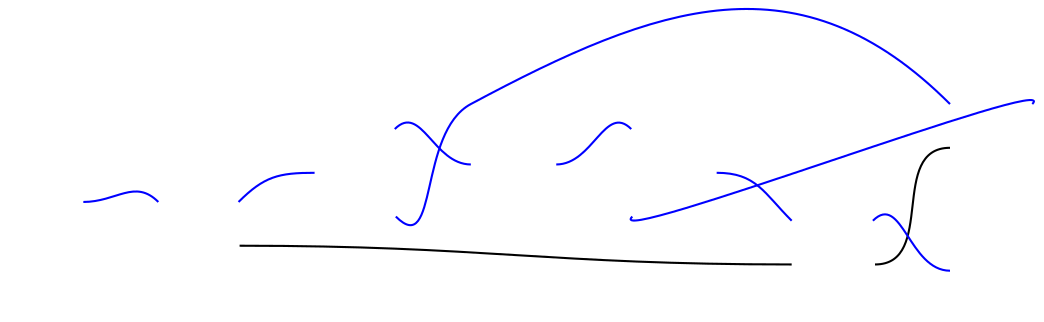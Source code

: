 digraph graph_curve_sample9 {
	graph [_draw_="c 9 -#fffffe00 C 7 -#ffffff P 4 0 0 0 164.77 493 164.77 493 0 ",
		bb="0,0,493,164.77",
		layout=dot,
		overlap=false,
		rankdir=LR,
		ratio=fill,
		splines=true,
		xdotversion=1.7
	];
	node [label="\N"];
	edge [color=blue,
		dir=none,
		weight=2
	];
	subgraph head {
		graph [layout=dot,
			rank=source,
			rankdir=LR
		];
		1	[_draw_="c 7 -#ffffff p 4 36 74 0 74 0 33 36 33 I 0 33 36 41 43 -C:\Users\57725\Desktop\work\component\I.png ",
			color=white,
			height=0.56944,
			image="C:\Users\57725\Desktop\work\component\I.png",
			label="",
			pos="18,53.5",
			shape=box,
			width=0.5];
	}
	C1	[_draw_="c 7 -#ffffff p 4 111 53 72 53 72 12 111 12 I 72 12 39 41 43 -C:\Users\57725\Desktop\work\component\C.png ",
		color=white,
		height=0.56944,
		image="C:\Users\57725\Desktop\work\component\C.png",
		label="",
		pos="91.5,32.5",
		shape=box,
		width=0.54167];
	1:e -> C1:nw	[_draw_="c 7 -#0000ff B 4 36 53.5 52 53.5 60.69 64.81 72 53.5 ",
		pos="36,53.5 52,53.5 60.686,64.814 72,53.5"];
	S1	[_draw_="c 7 -#ffffff p 4 186 88 147 88 147 47 186 47 I 147 47 39 41 43 -C:\Users\57725\Desktop\work\component\S.png ",
		color=white,
		height=0.56944,
		image="C:\Users\57725\Desktop\work\component\S.png",
		label="",
		pos="166.5,67.5",
		shape=box,
		width=0.54167];
	C1:ne -> S1:w	[_draw_="c 7 -#0000ff B 4 110.5 53.5 122.79 65.79 129.63 67.5 147 67.5 ",
		pos="110.5,53.5 122.79,65.786 129.63,67.5 147,67.5"];
	T1	[_draw_="c 7 -#ffffff p 4 416 44 376 44 376 3 416 3 I 376 3 40 41 43 -C:\Users\57725\Desktop\work\component\T.png ",
		color=white,
		height=0.56944,
		image="C:\Users\57725\Desktop\work\component\T.png",
		label="",
		pos="396,23.5",
		shape=box,
		width=0.55556];
	C1:e -> T1:w	[_draw_="c 7 -#000000 B 4 111 32.5 228.85 32.5 258.15 23.5 376 23.5 ",
		color=black,
		pos="111,32.5 228.85,32.5 258.15,23.5 376,23.5"];
	H1	[_draw_="c 7 -#ffffff p 4 263 92 222 92 222 51 263 51 I 222 51 41 41 43 -C:\Users\57725\Desktop\work\component\H.png ",
		color=white,
		height=0.56944,
		image="C:\Users\57725\Desktop\work\component\H.png",
		label="",
		pos="242.5,71.5",
		shape=box,
		width=0.56944];
	S1:ne -> H1:w	[_draw_="c 7 -#0000ff B 4 185.5 88.5 198.15 101.15 204.1 71.5 222 71.5 ",
		pos="185.5,88.5 198.15,101.15 204.1,71.5 222,71.5"];
	C2	[_draw_="c 7 -#ffffff p 4 492 100 453 100 453 59 492 59 I 453 59 39 41 43 -C:\Users\57725\Desktop\work\component\C.png ",
		color=white,
		height=0.56944,
		image="C:\Users\57725\Desktop\work\component\C.png",
		label="",
		pos="472.5,79.5",
		shape=box,
		width=0.54167];
	S1:se -> C2:nw	[_draw_="c 7 -#0000ff B 7 186 46.5 206.66 25.84 196.3 87.61 222 101.5 274.16 129.7 323.44 229.06 452 100.5 ",
		pos="186,46.5 206.66,25.842 196.3,87.606 222,101.5 274.16,129.7 323.44,229.06 452,100.5"];
	M1	[_draw_="c 7 -#ffffff p 4 340 88 299 88 299 47 340 47 I 299 47 41 41 43 -C:\Users\57725\Desktop\work\component\M.png ",
		color=white,
		height=0.56944,
		image="C:\Users\57725\Desktop\work\component\M.png",
		label="",
		pos="319.5,67.5",
		shape=box,
		width=0.56944];
	H1:e -> M1:nw	[_draw_="c 7 -#0000ff B 4 263 71.5 280.69 71.5 286.49 101.01 299 88.5 ",
		pos="263,71.5 280.69,71.5 286.49,101.01 299,88.5"];
	M1:e -> T1:nw	[_draw_="c 7 -#0000ff B 4 340 67.5 358.99 67.5 362.57 57.93 376 44.5 ",
		pos="340,67.5 358.99,67.5 362.57,57.926 376,44.5"];
	T1:e -> C2:w	[_draw_="c 7 -#000000 B 4 416 23.5 445.59 23.5 422.41 79.5 452 79.5 ",
		color=black,
		pos="416,23.5 445.59,23.5 422.41,79.5 452,79.5"];
	N1	[_draw_="c 7 -#ffffff p 4 493 41 452 41 452 0 493 0 I 452 0 41 41 43 -C:\Users\57725\Desktop\work\component\N.png ",
		color=white,
		height=0.56944,
		image="C:\Users\57725\Desktop\work\component\N.png",
		label="",
		pos="472.5,20.5",
		shape=box,
		width=0.56944];
	T1:ne -> N1:w	[_draw_="c 7 -#0000ff B 4 415 44.5 428.86 58.36 432.4 20.5 452 20.5 ",
		pos="415,44.5 428.86,58.36 432.4,20.5 452,20.5"];
	C2:ne -> M1:sw	[_draw_="c 7 -#0000ff B 4 491.5 100.5 507.17 116.17 283.83 30.83 299.5 46.5 ",
		pos="491.5,100.5 507.17,116.17 283.83,30.83 299.5,46.5"];
}
